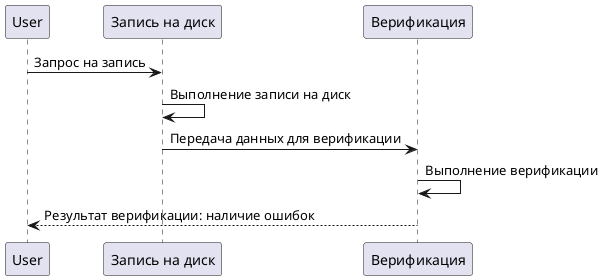 @startuml

participant User
participant "Запись на диск"
participant "Верификация"

User -> "Запись на диск" : Запрос на запись
"Запись на диск" -> "Запись на диск" : Выполнение записи на диск
"Запись на диск" -> "Верификация" : Передача данных для верификации
"Верификация" -> "Верификация" : Выполнение верификации
"Верификация" --> User : Результат верификации: наличие ошибок

@enduml